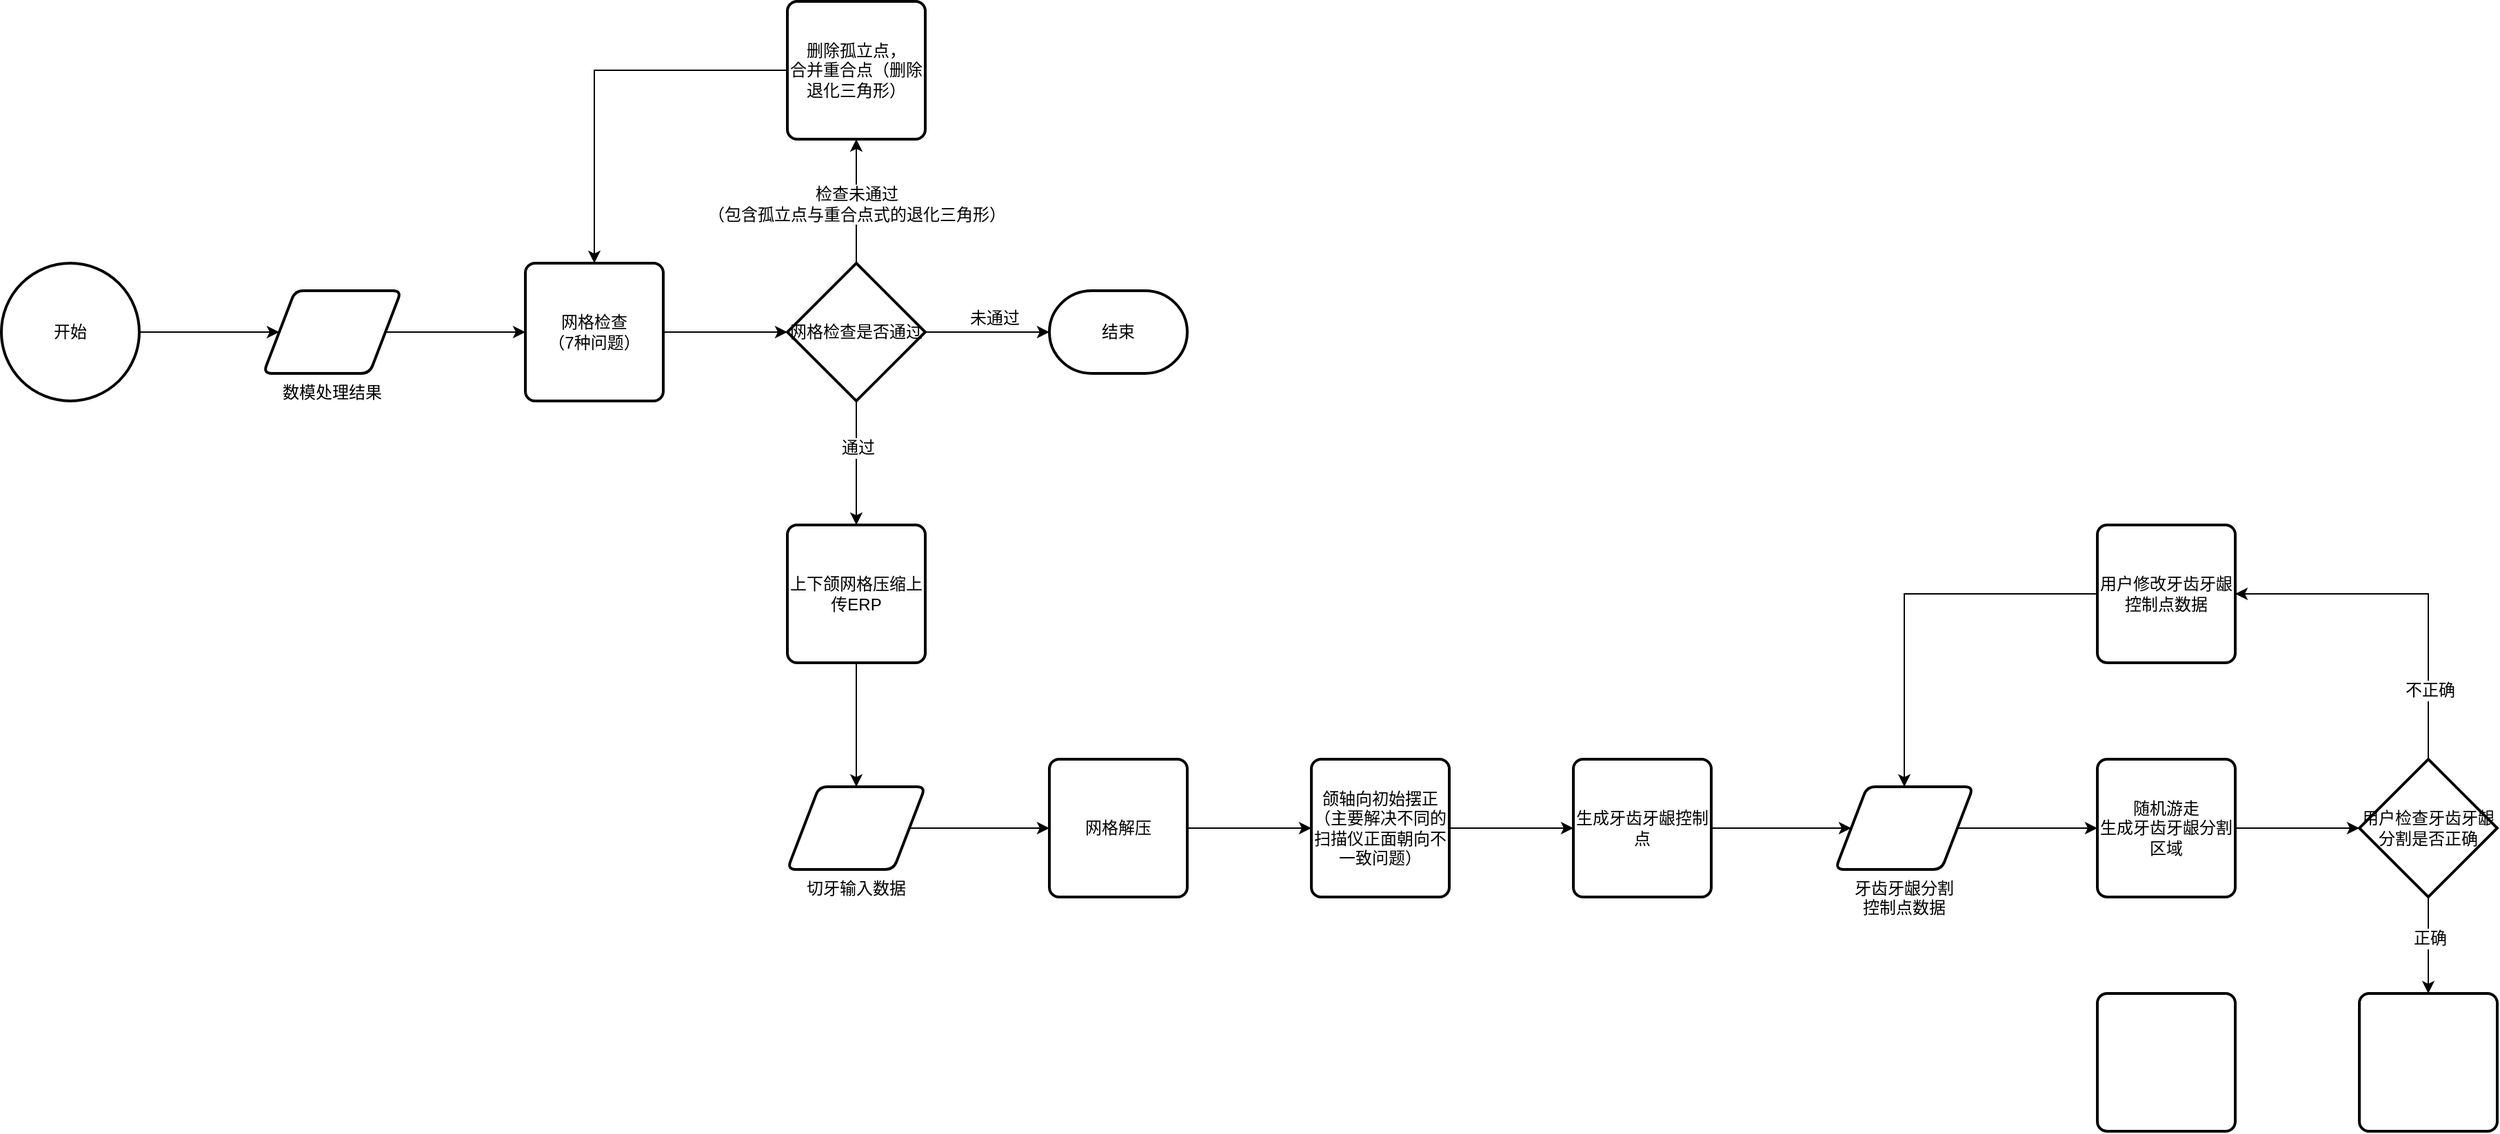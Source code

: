 <mxfile version="10.6.9" type="github"><diagram name="Page-1" id="9f46799a-70d6-7492-0946-bef42562c5a5"><mxGraphModel dx="962" dy="647" grid="1" gridSize="10" guides="1" tooltips="1" connect="1" arrows="1" fold="1" page="1" pageScale="1" pageWidth="1100" pageHeight="850" background="#ffffff" math="0" shadow="0"><root><mxCell id="0"/><mxCell id="1" parent="0"/><mxCell id="YdeL-dGMQmFP3saDyohS-176" style="edgeStyle=orthogonalEdgeStyle;rounded=0;jumpStyle=gap;orthogonalLoop=1;jettySize=auto;html=1;exitX=1;exitY=0.5;exitDx=0;exitDy=0;exitPerimeter=0;entryX=0;entryY=0.5;entryDx=0;entryDy=0;" edge="1" parent="1" source="YdeL-dGMQmFP3saDyohS-174" target="YdeL-dGMQmFP3saDyohS-179"><mxGeometry relative="1" as="geometry"><mxPoint x="300" y="320" as="targetPoint"/></mxGeometry></mxCell><mxCell id="YdeL-dGMQmFP3saDyohS-174" value="开始&lt;br&gt;" style="strokeWidth=2;html=1;shape=mxgraph.flowchart.start_2;whiteSpace=wrap;fillColor=none;" vertex="1" parent="1"><mxGeometry x="110" y="270" width="100" height="100" as="geometry"/></mxCell><mxCell id="YdeL-dGMQmFP3saDyohS-181" value="" style="edgeStyle=orthogonalEdgeStyle;rounded=0;jumpStyle=gap;orthogonalLoop=1;jettySize=auto;exitX=1;exitY=0.5;exitDx=0;exitDy=0;entryX=0;entryY=0.5;entryDx=0;entryDy=0;html=1;" edge="1" parent="1" source="YdeL-dGMQmFP3saDyohS-179" target="YdeL-dGMQmFP3saDyohS-186"><mxGeometry relative="1" as="geometry"/></mxCell><mxCell id="YdeL-dGMQmFP3saDyohS-179" value="数模处理结果" style="verticalLabelPosition=bottom;verticalAlign=top;html=1;strokeWidth=2;shape=parallelogram;perimeter=parallelogramPerimeter;whiteSpace=wrap;rounded=1;arcSize=12;size=0.23;fillColor=none;" vertex="1" parent="1"><mxGeometry x="300" y="290" width="100" height="60" as="geometry"/></mxCell><mxCell id="YdeL-dGMQmFP3saDyohS-189" style="edgeStyle=orthogonalEdgeStyle;rounded=0;jumpStyle=gap;orthogonalLoop=1;jettySize=auto;html=1;exitX=0.5;exitY=0;exitDx=0;exitDy=0;exitPerimeter=0;entryX=0.5;entryY=1;entryDx=0;entryDy=0;" edge="1" parent="1" source="YdeL-dGMQmFP3saDyohS-180" target="YdeL-dGMQmFP3saDyohS-188"><mxGeometry relative="1" as="geometry"/></mxCell><mxCell id="YdeL-dGMQmFP3saDyohS-190" value="检查未通过&lt;br&gt;（包含孤立点与重合点式的退化三角形）" style="text;html=1;resizable=0;points=[];align=center;verticalAlign=middle;labelBackgroundColor=#ffffff;" vertex="1" connectable="0" parent="YdeL-dGMQmFP3saDyohS-189"><mxGeometry x="0.3" y="-1" relative="1" as="geometry"><mxPoint x="-1" y="15" as="offset"/></mxGeometry></mxCell><mxCell id="YdeL-dGMQmFP3saDyohS-193" style="edgeStyle=orthogonalEdgeStyle;rounded=0;jumpStyle=gap;orthogonalLoop=1;jettySize=auto;html=1;exitX=1;exitY=0.5;exitDx=0;exitDy=0;exitPerimeter=0;entryX=0;entryY=0.5;entryDx=0;entryDy=0;entryPerimeter=0;" edge="1" parent="1" source="YdeL-dGMQmFP3saDyohS-180" target="YdeL-dGMQmFP3saDyohS-192"><mxGeometry relative="1" as="geometry"/></mxCell><mxCell id="YdeL-dGMQmFP3saDyohS-194" value="未通过&lt;br&gt;" style="text;html=1;resizable=0;points=[];align=center;verticalAlign=middle;labelBackgroundColor=#ffffff;" vertex="1" connectable="0" parent="YdeL-dGMQmFP3saDyohS-193"><mxGeometry x="-0.147" relative="1" as="geometry"><mxPoint x="11" y="-10" as="offset"/></mxGeometry></mxCell><mxCell id="YdeL-dGMQmFP3saDyohS-196" style="edgeStyle=orthogonalEdgeStyle;rounded=0;jumpStyle=gap;orthogonalLoop=1;jettySize=auto;html=1;exitX=0.5;exitY=1;exitDx=0;exitDy=0;exitPerimeter=0;entryX=0.5;entryY=0;entryDx=0;entryDy=0;" edge="1" parent="1" source="YdeL-dGMQmFP3saDyohS-180" target="YdeL-dGMQmFP3saDyohS-195"><mxGeometry relative="1" as="geometry"/></mxCell><mxCell id="YdeL-dGMQmFP3saDyohS-197" value="通过&lt;br&gt;" style="text;html=1;resizable=0;points=[];align=center;verticalAlign=middle;labelBackgroundColor=#ffffff;" vertex="1" connectable="0" parent="YdeL-dGMQmFP3saDyohS-196"><mxGeometry x="-0.244" y="1" relative="1" as="geometry"><mxPoint as="offset"/></mxGeometry></mxCell><mxCell id="YdeL-dGMQmFP3saDyohS-180" value="网格检查是否通过" style="strokeWidth=2;html=1;shape=mxgraph.flowchart.decision;whiteSpace=wrap;fillColor=none;" vertex="1" parent="1"><mxGeometry x="680" y="270" width="100" height="100" as="geometry"/></mxCell><mxCell id="YdeL-dGMQmFP3saDyohS-187" style="edgeStyle=orthogonalEdgeStyle;rounded=0;jumpStyle=gap;orthogonalLoop=1;jettySize=auto;html=1;exitX=1;exitY=0.5;exitDx=0;exitDy=0;entryX=0;entryY=0.5;entryDx=0;entryDy=0;entryPerimeter=0;" edge="1" parent="1" source="YdeL-dGMQmFP3saDyohS-186" target="YdeL-dGMQmFP3saDyohS-180"><mxGeometry relative="1" as="geometry"/></mxCell><mxCell id="YdeL-dGMQmFP3saDyohS-186" value="网格检查&lt;br&gt;（7种问题）&lt;br&gt;" style="rounded=1;whiteSpace=wrap;html=1;absoluteArcSize=1;arcSize=14;strokeWidth=2;fillColor=none;" vertex="1" parent="1"><mxGeometry x="490" y="270" width="100" height="100" as="geometry"/></mxCell><mxCell id="YdeL-dGMQmFP3saDyohS-191" style="edgeStyle=orthogonalEdgeStyle;rounded=0;jumpStyle=gap;orthogonalLoop=1;jettySize=auto;html=1;exitX=0;exitY=0.5;exitDx=0;exitDy=0;entryX=0.5;entryY=0;entryDx=0;entryDy=0;" edge="1" parent="1" source="YdeL-dGMQmFP3saDyohS-188" target="YdeL-dGMQmFP3saDyohS-186"><mxGeometry relative="1" as="geometry"/></mxCell><mxCell id="YdeL-dGMQmFP3saDyohS-188" value="删除孤立点，&lt;br&gt;合并重合点（删除退化三角形）&lt;br&gt;" style="rounded=1;whiteSpace=wrap;html=1;absoluteArcSize=1;arcSize=14;strokeWidth=2;fillColor=none;" vertex="1" parent="1"><mxGeometry x="680" y="80" width="100" height="100" as="geometry"/></mxCell><mxCell id="YdeL-dGMQmFP3saDyohS-192" value="结束&lt;br&gt;" style="strokeWidth=2;html=1;shape=mxgraph.flowchart.terminator;whiteSpace=wrap;fillColor=none;" vertex="1" parent="1"><mxGeometry x="870" y="290" width="100" height="60" as="geometry"/></mxCell><mxCell id="YdeL-dGMQmFP3saDyohS-199" style="edgeStyle=orthogonalEdgeStyle;rounded=0;jumpStyle=gap;orthogonalLoop=1;jettySize=auto;html=1;exitX=0.5;exitY=1;exitDx=0;exitDy=0;entryX=0.5;entryY=0;entryDx=0;entryDy=0;" edge="1" parent="1" source="YdeL-dGMQmFP3saDyohS-195" target="YdeL-dGMQmFP3saDyohS-198"><mxGeometry relative="1" as="geometry"/></mxCell><mxCell id="YdeL-dGMQmFP3saDyohS-195" value="上下颌网格压缩上传ERP&lt;br&gt;" style="rounded=1;whiteSpace=wrap;html=1;absoluteArcSize=1;arcSize=14;strokeWidth=2;fillColor=none;" vertex="1" parent="1"><mxGeometry x="680" y="460" width="100" height="100" as="geometry"/></mxCell><mxCell id="YdeL-dGMQmFP3saDyohS-203" style="edgeStyle=orthogonalEdgeStyle;rounded=0;jumpStyle=gap;orthogonalLoop=1;jettySize=auto;html=1;exitX=1;exitY=0.5;exitDx=0;exitDy=0;entryX=0;entryY=0.5;entryDx=0;entryDy=0;" edge="1" parent="1" source="YdeL-dGMQmFP3saDyohS-198" target="YdeL-dGMQmFP3saDyohS-202"><mxGeometry relative="1" as="geometry"/></mxCell><mxCell id="YdeL-dGMQmFP3saDyohS-198" value="切牙输入数据&lt;br&gt;" style="verticalLabelPosition=bottom;verticalAlign=top;html=1;strokeWidth=2;shape=parallelogram;perimeter=parallelogramPerimeter;whiteSpace=wrap;rounded=1;arcSize=12;size=0.23;fillColor=none;" vertex="1" parent="1"><mxGeometry x="680" y="650" width="100" height="60" as="geometry"/></mxCell><mxCell id="YdeL-dGMQmFP3saDyohS-205" style="edgeStyle=orthogonalEdgeStyle;rounded=0;jumpStyle=gap;orthogonalLoop=1;jettySize=auto;html=1;exitX=1;exitY=0.5;exitDx=0;exitDy=0;" edge="1" parent="1" source="YdeL-dGMQmFP3saDyohS-202" target="YdeL-dGMQmFP3saDyohS-204"><mxGeometry relative="1" as="geometry"/></mxCell><mxCell id="YdeL-dGMQmFP3saDyohS-202" value="网格解压" style="rounded=1;whiteSpace=wrap;html=1;absoluteArcSize=1;arcSize=14;strokeWidth=2;fillColor=none;" vertex="1" parent="1"><mxGeometry x="870" y="630" width="100" height="100" as="geometry"/></mxCell><mxCell id="YdeL-dGMQmFP3saDyohS-207" style="edgeStyle=orthogonalEdgeStyle;rounded=0;jumpStyle=gap;orthogonalLoop=1;jettySize=auto;html=1;exitX=1;exitY=0.5;exitDx=0;exitDy=0;entryX=0;entryY=0.5;entryDx=0;entryDy=0;" edge="1" parent="1" source="YdeL-dGMQmFP3saDyohS-204" target="YdeL-dGMQmFP3saDyohS-206"><mxGeometry relative="1" as="geometry"/></mxCell><mxCell id="YdeL-dGMQmFP3saDyohS-204" value="&lt;span&gt;颌轴向初始摆正&lt;/span&gt;&lt;br&gt;&lt;span&gt;（主要解决不同的扫描仪正面朝向不一致问题）&lt;/span&gt;" style="rounded=1;whiteSpace=wrap;html=1;absoluteArcSize=1;arcSize=14;strokeWidth=2;fillColor=none;" vertex="1" parent="1"><mxGeometry x="1060" y="630" width="100" height="100" as="geometry"/></mxCell><mxCell id="YdeL-dGMQmFP3saDyohS-214" style="edgeStyle=orthogonalEdgeStyle;rounded=0;jumpStyle=gap;orthogonalLoop=1;jettySize=auto;html=1;exitX=1;exitY=0.5;exitDx=0;exitDy=0;entryX=0;entryY=0.5;entryDx=0;entryDy=0;" edge="1" parent="1" source="YdeL-dGMQmFP3saDyohS-206" target="YdeL-dGMQmFP3saDyohS-213"><mxGeometry relative="1" as="geometry"/></mxCell><mxCell id="YdeL-dGMQmFP3saDyohS-206" value="生成牙齿牙龈控制点&lt;br&gt;" style="rounded=1;whiteSpace=wrap;html=1;absoluteArcSize=1;arcSize=14;strokeWidth=2;fillColor=none;" vertex="1" parent="1"><mxGeometry x="1250" y="630" width="100" height="100" as="geometry"/></mxCell><mxCell id="YdeL-dGMQmFP3saDyohS-216" style="edgeStyle=orthogonalEdgeStyle;rounded=0;jumpStyle=gap;orthogonalLoop=1;jettySize=auto;html=1;exitX=1;exitY=0.5;exitDx=0;exitDy=0;entryX=0;entryY=0.5;entryDx=0;entryDy=0;entryPerimeter=0;" edge="1" parent="1" source="YdeL-dGMQmFP3saDyohS-208" target="YdeL-dGMQmFP3saDyohS-210"><mxGeometry relative="1" as="geometry"/></mxCell><mxCell id="YdeL-dGMQmFP3saDyohS-208" value="随机游走&lt;br&gt;生成牙齿牙龈分割区域&lt;br&gt;" style="rounded=1;whiteSpace=wrap;html=1;absoluteArcSize=1;arcSize=14;strokeWidth=2;fillColor=none;" vertex="1" parent="1"><mxGeometry x="1630" y="630" width="100" height="100" as="geometry"/></mxCell><mxCell id="YdeL-dGMQmFP3saDyohS-219" style="edgeStyle=orthogonalEdgeStyle;rounded=0;jumpStyle=gap;orthogonalLoop=1;jettySize=auto;html=1;exitX=0.5;exitY=0;exitDx=0;exitDy=0;exitPerimeter=0;entryX=1;entryY=0.5;entryDx=0;entryDy=0;" edge="1" parent="1" source="YdeL-dGMQmFP3saDyohS-210" target="YdeL-dGMQmFP3saDyohS-218"><mxGeometry relative="1" as="geometry"/></mxCell><mxCell id="YdeL-dGMQmFP3saDyohS-222" value="不正确&lt;br&gt;" style="text;html=1;resizable=0;points=[];align=center;verticalAlign=middle;labelBackgroundColor=#ffffff;" vertex="1" connectable="0" parent="YdeL-dGMQmFP3saDyohS-219"><mxGeometry x="-0.446" y="3" relative="1" as="geometry"><mxPoint x="3.5" y="22" as="offset"/></mxGeometry></mxCell><mxCell id="YdeL-dGMQmFP3saDyohS-223" style="edgeStyle=orthogonalEdgeStyle;rounded=0;jumpStyle=gap;orthogonalLoop=1;jettySize=auto;html=1;exitX=0.5;exitY=1;exitDx=0;exitDy=0;exitPerimeter=0;entryX=0.5;entryY=0;entryDx=0;entryDy=0;" edge="1" parent="1" source="YdeL-dGMQmFP3saDyohS-210" target="YdeL-dGMQmFP3saDyohS-225"><mxGeometry relative="1" as="geometry"/></mxCell><mxCell id="YdeL-dGMQmFP3saDyohS-224" value="正确&lt;br&gt;" style="text;html=1;resizable=0;points=[];align=center;verticalAlign=middle;labelBackgroundColor=#ffffff;" vertex="1" connectable="0" parent="YdeL-dGMQmFP3saDyohS-223"><mxGeometry x="-0.669" y="2" relative="1" as="geometry"><mxPoint x="-1.5" y="18.5" as="offset"/></mxGeometry></mxCell><mxCell id="YdeL-dGMQmFP3saDyohS-210" value="用户检查牙齿牙龈分割是否正确" style="strokeWidth=2;html=1;shape=mxgraph.flowchart.decision;whiteSpace=wrap;fillColor=none;" vertex="1" parent="1"><mxGeometry x="1820" y="630" width="100" height="100" as="geometry"/></mxCell><mxCell id="YdeL-dGMQmFP3saDyohS-215" style="edgeStyle=orthogonalEdgeStyle;rounded=0;jumpStyle=gap;orthogonalLoop=1;jettySize=auto;html=1;exitX=1;exitY=0.5;exitDx=0;exitDy=0;" edge="1" parent="1" source="YdeL-dGMQmFP3saDyohS-213" target="YdeL-dGMQmFP3saDyohS-208"><mxGeometry relative="1" as="geometry"/></mxCell><mxCell id="YdeL-dGMQmFP3saDyohS-213" value="牙齿牙龈分割&lt;br&gt;控制点数据" style="verticalLabelPosition=bottom;verticalAlign=top;html=1;strokeWidth=2;shape=parallelogram;perimeter=parallelogramPerimeter;whiteSpace=wrap;rounded=1;arcSize=12;size=0.23;fillColor=none;" vertex="1" parent="1"><mxGeometry x="1440" y="650" width="100" height="60" as="geometry"/></mxCell><mxCell id="YdeL-dGMQmFP3saDyohS-220" style="edgeStyle=orthogonalEdgeStyle;rounded=0;jumpStyle=gap;orthogonalLoop=1;jettySize=auto;html=1;exitX=0;exitY=0.5;exitDx=0;exitDy=0;entryX=0.5;entryY=0;entryDx=0;entryDy=0;" edge="1" parent="1" source="YdeL-dGMQmFP3saDyohS-218" target="YdeL-dGMQmFP3saDyohS-213"><mxGeometry relative="1" as="geometry"/></mxCell><mxCell id="YdeL-dGMQmFP3saDyohS-218" value="用户修改牙齿牙龈控制点数据" style="rounded=1;whiteSpace=wrap;html=1;absoluteArcSize=1;arcSize=14;strokeWidth=2;fillColor=none;" vertex="1" parent="1"><mxGeometry x="1630" y="460" width="100" height="100" as="geometry"/></mxCell><mxCell id="YdeL-dGMQmFP3saDyohS-221" value="" style="rounded=1;whiteSpace=wrap;html=1;absoluteArcSize=1;arcSize=14;strokeWidth=2;fillColor=none;" vertex="1" parent="1"><mxGeometry x="1630" y="800" width="100" height="100" as="geometry"/></mxCell><mxCell id="YdeL-dGMQmFP3saDyohS-225" value="" style="rounded=1;whiteSpace=wrap;html=1;absoluteArcSize=1;arcSize=14;strokeWidth=2;fillColor=none;" vertex="1" parent="1"><mxGeometry x="1820" y="800" width="100" height="100" as="geometry"/></mxCell></root></mxGraphModel></diagram></mxfile>